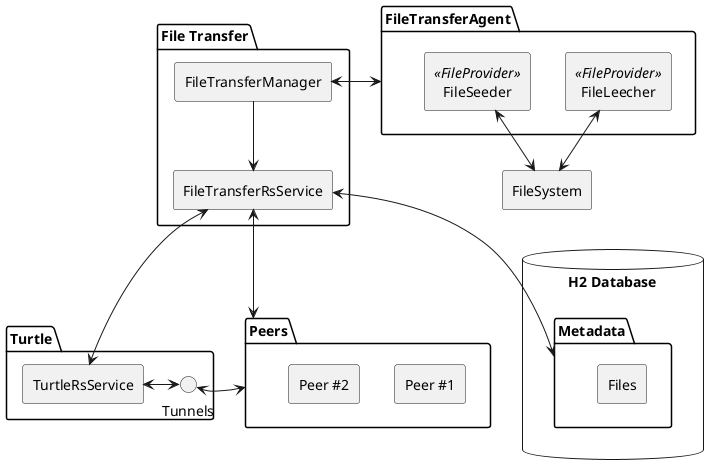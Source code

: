 @startuml
'https://plantuml.com/component-diagram
skinparam componentStyle rectangle

package "File Transfer" {
  [FileTransferManager] --> [FileTransferRsService]
}

[FileTransferManager] <-> FileTransferAgent

package "FileTransferAgent" {
	[FileLeecher] <<FileProvider>>
	[FileSeeder] <<FileProvider>>
}

[FileLeecher] <--> [FileSystem]
[FileSeeder] <--> [FileSystem]

[FileSystem]

package "Turtle" {
  [TurtleRsService] <-> Tunnels
}

package "Peers" {
  [Peer #1]
  [Peer #2]
}

database "H2 Database" {
  folder "Metadata" {
    [Files]
  }
}

[FileTransferRsService] <--> [TurtleRsService]
[FileTransferRsService] <--> [Metadata]
[FileTransferRsService] <--> [Peers]
[Tunnels] <-> [Peers]

@enduml